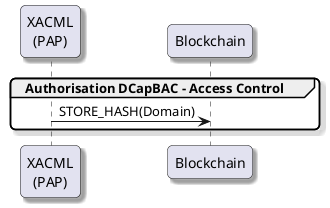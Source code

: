 @startuml

skinparam monochrome false
skinparam shadowing true
skinparam roundcorner 10

participant "XACML\n(PAP)"
participant "Blockchain"

group Authorisation DCapBAC - Access Control
    
    "XACML\n(PAP)" -> "Blockchain" : STORE_HASH(Domain)

end

@enduml
